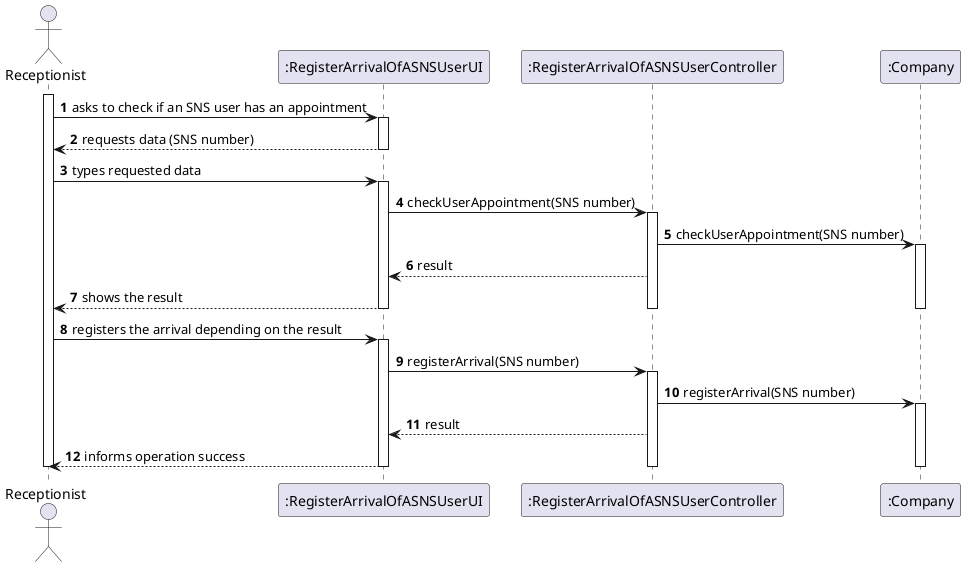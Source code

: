 @startuml
autonumber

actor "Receptionist" as R

participant ":RegisterArrivalOfASNSUserUI" as UI
participant ":RegisterArrivalOfASNSUserController" as CTRL
participant ":Company" as C

activate R

R -> UI : asks to check if an SNS user has an appointment
activate UI

UI --> R : requests data (SNS number)
deactivate UI

R -> UI : types requested data
activate UI

UI -> CTRL : checkUserAppointment(SNS number)
activate CTRL

CTRL -> C : checkUserAppointment(SNS number)
activate C

CTRL --> UI : result

UI --> R: shows the result

deactivate C
deactivate CTRL
deactivate UI


R -> UI : registers the arrival depending on the result
activate UI

UI -> CTRL : registerArrival(SNS number)
activate CTRL

CTRL -> C : registerArrival(SNS number)
activate C




CTRL --> UI: result

UI --> R : informs operation success

deactivate C
deactivate CTRL
deactivate UI
deactivate R


@enduml